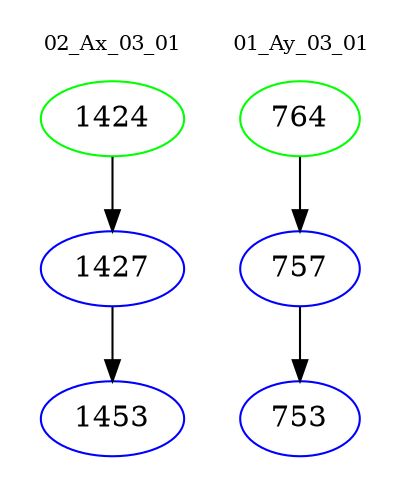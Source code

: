 digraph{
subgraph cluster_0 {
color = white
label = "02_Ax_03_01";
fontsize=10;
T0_1424 [label="1424", color="green"]
T0_1424 -> T0_1427 [color="black"]
T0_1427 [label="1427", color="blue"]
T0_1427 -> T0_1453 [color="black"]
T0_1453 [label="1453", color="blue"]
}
subgraph cluster_1 {
color = white
label = "01_Ay_03_01";
fontsize=10;
T1_764 [label="764", color="green"]
T1_764 -> T1_757 [color="black"]
T1_757 [label="757", color="blue"]
T1_757 -> T1_753 [color="black"]
T1_753 [label="753", color="blue"]
}
}
